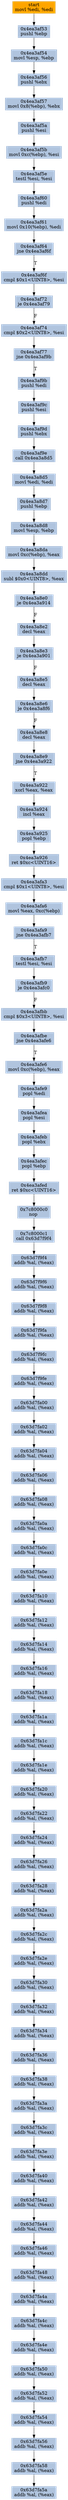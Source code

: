 digraph G {
node[shape=rectangle,style=filled,fillcolor=lightsteelblue,color=lightsteelblue]
bgcolor="transparent"
a0x4ea3af51movl_edi_edi[label="start\nmovl %edi, %edi",color="lightgrey",fillcolor="orange"];
a0x4ea3af53pushl_ebp[label="0x4ea3af53\npushl %ebp"];
a0x4ea3af54movl_esp_ebp[label="0x4ea3af54\nmovl %esp, %ebp"];
a0x4ea3af56pushl_ebx[label="0x4ea3af56\npushl %ebx"];
a0x4ea3af57movl_0x8ebp__ebx[label="0x4ea3af57\nmovl 0x8(%ebp), %ebx"];
a0x4ea3af5apushl_esi[label="0x4ea3af5a\npushl %esi"];
a0x4ea3af5bmovl_0xcebp__esi[label="0x4ea3af5b\nmovl 0xc(%ebp), %esi"];
a0x4ea3af5etestl_esi_esi[label="0x4ea3af5e\ntestl %esi, %esi"];
a0x4ea3af60pushl_edi[label="0x4ea3af60\npushl %edi"];
a0x4ea3af61movl_0x10ebp__edi[label="0x4ea3af61\nmovl 0x10(%ebp), %edi"];
a0x4ea3af64jne_0x4ea3af6f[label="0x4ea3af64\njne 0x4ea3af6f"];
a0x4ea3af6fcmpl_0x1UINT8_esi[label="0x4ea3af6f\ncmpl $0x1<UINT8>, %esi"];
a0x4ea3af72je_0x4ea3af79[label="0x4ea3af72\nje 0x4ea3af79"];
a0x4ea3af74cmpl_0x2UINT8_esi[label="0x4ea3af74\ncmpl $0x2<UINT8>, %esi"];
a0x4ea3af77jne_0x4ea3af9b[label="0x4ea3af77\njne 0x4ea3af9b"];
a0x4ea3af9bpushl_edi[label="0x4ea3af9b\npushl %edi"];
a0x4ea3af9cpushl_esi[label="0x4ea3af9c\npushl %esi"];
a0x4ea3af9dpushl_ebx[label="0x4ea3af9d\npushl %ebx"];
a0x4ea3af9ecall_0x4ea3a8d5[label="0x4ea3af9e\ncall 0x4ea3a8d5"];
a0x4ea3a8d5movl_edi_edi[label="0x4ea3a8d5\nmovl %edi, %edi"];
a0x4ea3a8d7pushl_ebp[label="0x4ea3a8d7\npushl %ebp"];
a0x4ea3a8d8movl_esp_ebp[label="0x4ea3a8d8\nmovl %esp, %ebp"];
a0x4ea3a8damovl_0xcebp__eax[label="0x4ea3a8da\nmovl 0xc(%ebp), %eax"];
a0x4ea3a8ddsubl_0x0UINT8_eax[label="0x4ea3a8dd\nsubl $0x0<UINT8>, %eax"];
a0x4ea3a8e0je_0x4ea3a914[label="0x4ea3a8e0\nje 0x4ea3a914"];
a0x4ea3a8e2decl_eax[label="0x4ea3a8e2\ndecl %eax"];
a0x4ea3a8e3je_0x4ea3a901[label="0x4ea3a8e3\nje 0x4ea3a901"];
a0x4ea3a8e5decl_eax[label="0x4ea3a8e5\ndecl %eax"];
a0x4ea3a8e6je_0x4ea3a8f6[label="0x4ea3a8e6\nje 0x4ea3a8f6"];
a0x4ea3a8e8decl_eax[label="0x4ea3a8e8\ndecl %eax"];
a0x4ea3a8e9jne_0x4ea3a922[label="0x4ea3a8e9\njne 0x4ea3a922"];
a0x4ea3a922xorl_eax_eax[label="0x4ea3a922\nxorl %eax, %eax"];
a0x4ea3a924incl_eax[label="0x4ea3a924\nincl %eax"];
a0x4ea3a925popl_ebp[label="0x4ea3a925\npopl %ebp"];
a0x4ea3a926ret_0xcUINT16[label="0x4ea3a926\nret $0xc<UINT16>"];
a0x4ea3afa3cmpl_0x1UINT8_esi[label="0x4ea3afa3\ncmpl $0x1<UINT8>, %esi"];
a0x4ea3afa6movl_eax_0xcebp_[label="0x4ea3afa6\nmovl %eax, 0xc(%ebp)"];
a0x4ea3afa9jne_0x4ea3afb7[label="0x4ea3afa9\njne 0x4ea3afb7"];
a0x4ea3afb7testl_esi_esi[label="0x4ea3afb7\ntestl %esi, %esi"];
a0x4ea3afb9je_0x4ea3afc0[label="0x4ea3afb9\nje 0x4ea3afc0"];
a0x4ea3afbbcmpl_0x3UINT8_esi[label="0x4ea3afbb\ncmpl $0x3<UINT8>, %esi"];
a0x4ea3afbejne_0x4ea3afe6[label="0x4ea3afbe\njne 0x4ea3afe6"];
a0x4ea3afe6movl_0xcebp__eax[label="0x4ea3afe6\nmovl 0xc(%ebp), %eax"];
a0x4ea3afe9popl_edi[label="0x4ea3afe9\npopl %edi"];
a0x4ea3afeapopl_esi[label="0x4ea3afea\npopl %esi"];
a0x4ea3afebpopl_ebx[label="0x4ea3afeb\npopl %ebx"];
a0x4ea3afecpopl_ebp[label="0x4ea3afec\npopl %ebp"];
a0x4ea3afedret_0xcUINT16[label="0x4ea3afed\nret $0xc<UINT16>"];
a0x7c8000c0nop_[label="0x7c8000c0\nnop "];
a0x7c8000c1call_0x63d7f9f4[label="0x7c8000c1\ncall 0x63d7f9f4"];
a0x63d7f9f4addb_al_eax_[label="0x63d7f9f4\naddb %al, (%eax)"];
a0x63d7f9f6addb_al_eax_[label="0x63d7f9f6\naddb %al, (%eax)"];
a0x63d7f9f8addb_al_eax_[label="0x63d7f9f8\naddb %al, (%eax)"];
a0x63d7f9faaddb_al_eax_[label="0x63d7f9fa\naddb %al, (%eax)"];
a0x63d7f9fcaddb_al_eax_[label="0x63d7f9fc\naddb %al, (%eax)"];
a0x63d7f9feaddb_al_eax_[label="0x63d7f9fe\naddb %al, (%eax)"];
a0x63d7fa00addb_al_eax_[label="0x63d7fa00\naddb %al, (%eax)"];
a0x63d7fa02addb_al_eax_[label="0x63d7fa02\naddb %al, (%eax)"];
a0x63d7fa04addb_al_eax_[label="0x63d7fa04\naddb %al, (%eax)"];
a0x63d7fa06addb_al_eax_[label="0x63d7fa06\naddb %al, (%eax)"];
a0x63d7fa08addb_al_eax_[label="0x63d7fa08\naddb %al, (%eax)"];
a0x63d7fa0aaddb_al_eax_[label="0x63d7fa0a\naddb %al, (%eax)"];
a0x63d7fa0caddb_al_eax_[label="0x63d7fa0c\naddb %al, (%eax)"];
a0x63d7fa0eaddb_al_eax_[label="0x63d7fa0e\naddb %al, (%eax)"];
a0x63d7fa10addb_al_eax_[label="0x63d7fa10\naddb %al, (%eax)"];
a0x63d7fa12addb_al_eax_[label="0x63d7fa12\naddb %al, (%eax)"];
a0x63d7fa14addb_al_eax_[label="0x63d7fa14\naddb %al, (%eax)"];
a0x63d7fa16addb_al_eax_[label="0x63d7fa16\naddb %al, (%eax)"];
a0x63d7fa18addb_al_eax_[label="0x63d7fa18\naddb %al, (%eax)"];
a0x63d7fa1aaddb_al_eax_[label="0x63d7fa1a\naddb %al, (%eax)"];
a0x63d7fa1caddb_al_eax_[label="0x63d7fa1c\naddb %al, (%eax)"];
a0x63d7fa1eaddb_al_eax_[label="0x63d7fa1e\naddb %al, (%eax)"];
a0x63d7fa20addb_al_eax_[label="0x63d7fa20\naddb %al, (%eax)"];
a0x63d7fa22addb_al_eax_[label="0x63d7fa22\naddb %al, (%eax)"];
a0x63d7fa24addb_al_eax_[label="0x63d7fa24\naddb %al, (%eax)"];
a0x63d7fa26addb_al_eax_[label="0x63d7fa26\naddb %al, (%eax)"];
a0x63d7fa28addb_al_eax_[label="0x63d7fa28\naddb %al, (%eax)"];
a0x63d7fa2aaddb_al_eax_[label="0x63d7fa2a\naddb %al, (%eax)"];
a0x63d7fa2caddb_al_eax_[label="0x63d7fa2c\naddb %al, (%eax)"];
a0x63d7fa2eaddb_al_eax_[label="0x63d7fa2e\naddb %al, (%eax)"];
a0x63d7fa30addb_al_eax_[label="0x63d7fa30\naddb %al, (%eax)"];
a0x63d7fa32addb_al_eax_[label="0x63d7fa32\naddb %al, (%eax)"];
a0x63d7fa34addb_al_eax_[label="0x63d7fa34\naddb %al, (%eax)"];
a0x63d7fa36addb_al_eax_[label="0x63d7fa36\naddb %al, (%eax)"];
a0x63d7fa38addb_al_eax_[label="0x63d7fa38\naddb %al, (%eax)"];
a0x63d7fa3aaddb_al_eax_[label="0x63d7fa3a\naddb %al, (%eax)"];
a0x63d7fa3caddb_al_eax_[label="0x63d7fa3c\naddb %al, (%eax)"];
a0x63d7fa3eaddb_al_eax_[label="0x63d7fa3e\naddb %al, (%eax)"];
a0x63d7fa40addb_al_eax_[label="0x63d7fa40\naddb %al, (%eax)"];
a0x63d7fa42addb_al_eax_[label="0x63d7fa42\naddb %al, (%eax)"];
a0x63d7fa44addb_al_eax_[label="0x63d7fa44\naddb %al, (%eax)"];
a0x63d7fa46addb_al_eax_[label="0x63d7fa46\naddb %al, (%eax)"];
a0x63d7fa48addb_al_eax_[label="0x63d7fa48\naddb %al, (%eax)"];
a0x63d7fa4aaddb_al_eax_[label="0x63d7fa4a\naddb %al, (%eax)"];
a0x63d7fa4caddb_al_eax_[label="0x63d7fa4c\naddb %al, (%eax)"];
a0x63d7fa4eaddb_al_eax_[label="0x63d7fa4e\naddb %al, (%eax)"];
a0x63d7fa50addb_al_eax_[label="0x63d7fa50\naddb %al, (%eax)"];
a0x63d7fa52addb_al_eax_[label="0x63d7fa52\naddb %al, (%eax)"];
a0x63d7fa54addb_al_eax_[label="0x63d7fa54\naddb %al, (%eax)"];
a0x63d7fa56addb_al_eax_[label="0x63d7fa56\naddb %al, (%eax)"];
a0x63d7fa58addb_al_eax_[label="0x63d7fa58\naddb %al, (%eax)"];
a0x63d7fa5aaddb_al_eax_[label="0x63d7fa5a\naddb %al, (%eax)"];
a0x4ea3af51movl_edi_edi -> a0x4ea3af53pushl_ebp [color="#000000"];
a0x4ea3af53pushl_ebp -> a0x4ea3af54movl_esp_ebp [color="#000000"];
a0x4ea3af54movl_esp_ebp -> a0x4ea3af56pushl_ebx [color="#000000"];
a0x4ea3af56pushl_ebx -> a0x4ea3af57movl_0x8ebp__ebx [color="#000000"];
a0x4ea3af57movl_0x8ebp__ebx -> a0x4ea3af5apushl_esi [color="#000000"];
a0x4ea3af5apushl_esi -> a0x4ea3af5bmovl_0xcebp__esi [color="#000000"];
a0x4ea3af5bmovl_0xcebp__esi -> a0x4ea3af5etestl_esi_esi [color="#000000"];
a0x4ea3af5etestl_esi_esi -> a0x4ea3af60pushl_edi [color="#000000"];
a0x4ea3af60pushl_edi -> a0x4ea3af61movl_0x10ebp__edi [color="#000000"];
a0x4ea3af61movl_0x10ebp__edi -> a0x4ea3af64jne_0x4ea3af6f [color="#000000"];
a0x4ea3af64jne_0x4ea3af6f -> a0x4ea3af6fcmpl_0x1UINT8_esi [color="#000000",label="T"];
a0x4ea3af6fcmpl_0x1UINT8_esi -> a0x4ea3af72je_0x4ea3af79 [color="#000000"];
a0x4ea3af72je_0x4ea3af79 -> a0x4ea3af74cmpl_0x2UINT8_esi [color="#000000",label="F"];
a0x4ea3af74cmpl_0x2UINT8_esi -> a0x4ea3af77jne_0x4ea3af9b [color="#000000"];
a0x4ea3af77jne_0x4ea3af9b -> a0x4ea3af9bpushl_edi [color="#000000",label="T"];
a0x4ea3af9bpushl_edi -> a0x4ea3af9cpushl_esi [color="#000000"];
a0x4ea3af9cpushl_esi -> a0x4ea3af9dpushl_ebx [color="#000000"];
a0x4ea3af9dpushl_ebx -> a0x4ea3af9ecall_0x4ea3a8d5 [color="#000000"];
a0x4ea3af9ecall_0x4ea3a8d5 -> a0x4ea3a8d5movl_edi_edi [color="#000000"];
a0x4ea3a8d5movl_edi_edi -> a0x4ea3a8d7pushl_ebp [color="#000000"];
a0x4ea3a8d7pushl_ebp -> a0x4ea3a8d8movl_esp_ebp [color="#000000"];
a0x4ea3a8d8movl_esp_ebp -> a0x4ea3a8damovl_0xcebp__eax [color="#000000"];
a0x4ea3a8damovl_0xcebp__eax -> a0x4ea3a8ddsubl_0x0UINT8_eax [color="#000000"];
a0x4ea3a8ddsubl_0x0UINT8_eax -> a0x4ea3a8e0je_0x4ea3a914 [color="#000000"];
a0x4ea3a8e0je_0x4ea3a914 -> a0x4ea3a8e2decl_eax [color="#000000",label="F"];
a0x4ea3a8e2decl_eax -> a0x4ea3a8e3je_0x4ea3a901 [color="#000000"];
a0x4ea3a8e3je_0x4ea3a901 -> a0x4ea3a8e5decl_eax [color="#000000",label="F"];
a0x4ea3a8e5decl_eax -> a0x4ea3a8e6je_0x4ea3a8f6 [color="#000000"];
a0x4ea3a8e6je_0x4ea3a8f6 -> a0x4ea3a8e8decl_eax [color="#000000",label="F"];
a0x4ea3a8e8decl_eax -> a0x4ea3a8e9jne_0x4ea3a922 [color="#000000"];
a0x4ea3a8e9jne_0x4ea3a922 -> a0x4ea3a922xorl_eax_eax [color="#000000",label="T"];
a0x4ea3a922xorl_eax_eax -> a0x4ea3a924incl_eax [color="#000000"];
a0x4ea3a924incl_eax -> a0x4ea3a925popl_ebp [color="#000000"];
a0x4ea3a925popl_ebp -> a0x4ea3a926ret_0xcUINT16 [color="#000000"];
a0x4ea3a926ret_0xcUINT16 -> a0x4ea3afa3cmpl_0x1UINT8_esi [color="#000000"];
a0x4ea3afa3cmpl_0x1UINT8_esi -> a0x4ea3afa6movl_eax_0xcebp_ [color="#000000"];
a0x4ea3afa6movl_eax_0xcebp_ -> a0x4ea3afa9jne_0x4ea3afb7 [color="#000000"];
a0x4ea3afa9jne_0x4ea3afb7 -> a0x4ea3afb7testl_esi_esi [color="#000000",label="T"];
a0x4ea3afb7testl_esi_esi -> a0x4ea3afb9je_0x4ea3afc0 [color="#000000"];
a0x4ea3afb9je_0x4ea3afc0 -> a0x4ea3afbbcmpl_0x3UINT8_esi [color="#000000",label="F"];
a0x4ea3afbbcmpl_0x3UINT8_esi -> a0x4ea3afbejne_0x4ea3afe6 [color="#000000"];
a0x4ea3afbejne_0x4ea3afe6 -> a0x4ea3afe6movl_0xcebp__eax [color="#000000",label="T"];
a0x4ea3afe6movl_0xcebp__eax -> a0x4ea3afe9popl_edi [color="#000000"];
a0x4ea3afe9popl_edi -> a0x4ea3afeapopl_esi [color="#000000"];
a0x4ea3afeapopl_esi -> a0x4ea3afebpopl_ebx [color="#000000"];
a0x4ea3afebpopl_ebx -> a0x4ea3afecpopl_ebp [color="#000000"];
a0x4ea3afecpopl_ebp -> a0x4ea3afedret_0xcUINT16 [color="#000000"];
a0x4ea3afedret_0xcUINT16 -> a0x7c8000c0nop_ [color="#000000"];
a0x7c8000c0nop_ -> a0x7c8000c1call_0x63d7f9f4 [color="#000000"];
a0x7c8000c1call_0x63d7f9f4 -> a0x63d7f9f4addb_al_eax_ [color="#000000"];
a0x63d7f9f4addb_al_eax_ -> a0x63d7f9f6addb_al_eax_ [color="#000000"];
a0x63d7f9f6addb_al_eax_ -> a0x63d7f9f8addb_al_eax_ [color="#000000"];
a0x63d7f9f8addb_al_eax_ -> a0x63d7f9faaddb_al_eax_ [color="#000000"];
a0x63d7f9faaddb_al_eax_ -> a0x63d7f9fcaddb_al_eax_ [color="#000000"];
a0x63d7f9fcaddb_al_eax_ -> a0x63d7f9feaddb_al_eax_ [color="#000000"];
a0x63d7f9feaddb_al_eax_ -> a0x63d7fa00addb_al_eax_ [color="#000000"];
a0x63d7fa00addb_al_eax_ -> a0x63d7fa02addb_al_eax_ [color="#000000"];
a0x63d7fa02addb_al_eax_ -> a0x63d7fa04addb_al_eax_ [color="#000000"];
a0x63d7fa04addb_al_eax_ -> a0x63d7fa06addb_al_eax_ [color="#000000"];
a0x63d7fa06addb_al_eax_ -> a0x63d7fa08addb_al_eax_ [color="#000000"];
a0x63d7fa08addb_al_eax_ -> a0x63d7fa0aaddb_al_eax_ [color="#000000"];
a0x63d7fa0aaddb_al_eax_ -> a0x63d7fa0caddb_al_eax_ [color="#000000"];
a0x63d7fa0caddb_al_eax_ -> a0x63d7fa0eaddb_al_eax_ [color="#000000"];
a0x63d7fa0eaddb_al_eax_ -> a0x63d7fa10addb_al_eax_ [color="#000000"];
a0x63d7fa10addb_al_eax_ -> a0x63d7fa12addb_al_eax_ [color="#000000"];
a0x63d7fa12addb_al_eax_ -> a0x63d7fa14addb_al_eax_ [color="#000000"];
a0x63d7fa14addb_al_eax_ -> a0x63d7fa16addb_al_eax_ [color="#000000"];
a0x63d7fa16addb_al_eax_ -> a0x63d7fa18addb_al_eax_ [color="#000000"];
a0x63d7fa18addb_al_eax_ -> a0x63d7fa1aaddb_al_eax_ [color="#000000"];
a0x63d7fa1aaddb_al_eax_ -> a0x63d7fa1caddb_al_eax_ [color="#000000"];
a0x63d7fa1caddb_al_eax_ -> a0x63d7fa1eaddb_al_eax_ [color="#000000"];
a0x63d7fa1eaddb_al_eax_ -> a0x63d7fa20addb_al_eax_ [color="#000000"];
a0x63d7fa20addb_al_eax_ -> a0x63d7fa22addb_al_eax_ [color="#000000"];
a0x63d7fa22addb_al_eax_ -> a0x63d7fa24addb_al_eax_ [color="#000000"];
a0x63d7fa24addb_al_eax_ -> a0x63d7fa26addb_al_eax_ [color="#000000"];
a0x63d7fa26addb_al_eax_ -> a0x63d7fa28addb_al_eax_ [color="#000000"];
a0x63d7fa28addb_al_eax_ -> a0x63d7fa2aaddb_al_eax_ [color="#000000"];
a0x63d7fa2aaddb_al_eax_ -> a0x63d7fa2caddb_al_eax_ [color="#000000"];
a0x63d7fa2caddb_al_eax_ -> a0x63d7fa2eaddb_al_eax_ [color="#000000"];
a0x63d7fa2eaddb_al_eax_ -> a0x63d7fa30addb_al_eax_ [color="#000000"];
a0x63d7fa30addb_al_eax_ -> a0x63d7fa32addb_al_eax_ [color="#000000"];
a0x63d7fa32addb_al_eax_ -> a0x63d7fa34addb_al_eax_ [color="#000000"];
a0x63d7fa34addb_al_eax_ -> a0x63d7fa36addb_al_eax_ [color="#000000"];
a0x63d7fa36addb_al_eax_ -> a0x63d7fa38addb_al_eax_ [color="#000000"];
a0x63d7fa38addb_al_eax_ -> a0x63d7fa3aaddb_al_eax_ [color="#000000"];
a0x63d7fa3aaddb_al_eax_ -> a0x63d7fa3caddb_al_eax_ [color="#000000"];
a0x63d7fa3caddb_al_eax_ -> a0x63d7fa3eaddb_al_eax_ [color="#000000"];
a0x63d7fa3eaddb_al_eax_ -> a0x63d7fa40addb_al_eax_ [color="#000000"];
a0x63d7fa40addb_al_eax_ -> a0x63d7fa42addb_al_eax_ [color="#000000"];
a0x63d7fa42addb_al_eax_ -> a0x63d7fa44addb_al_eax_ [color="#000000"];
a0x63d7fa44addb_al_eax_ -> a0x63d7fa46addb_al_eax_ [color="#000000"];
a0x63d7fa46addb_al_eax_ -> a0x63d7fa48addb_al_eax_ [color="#000000"];
a0x63d7fa48addb_al_eax_ -> a0x63d7fa4aaddb_al_eax_ [color="#000000"];
a0x63d7fa4aaddb_al_eax_ -> a0x63d7fa4caddb_al_eax_ [color="#000000"];
a0x63d7fa4caddb_al_eax_ -> a0x63d7fa4eaddb_al_eax_ [color="#000000"];
a0x63d7fa4eaddb_al_eax_ -> a0x63d7fa50addb_al_eax_ [color="#000000"];
a0x63d7fa50addb_al_eax_ -> a0x63d7fa52addb_al_eax_ [color="#000000"];
a0x63d7fa52addb_al_eax_ -> a0x63d7fa54addb_al_eax_ [color="#000000"];
a0x63d7fa54addb_al_eax_ -> a0x63d7fa56addb_al_eax_ [color="#000000"];
a0x63d7fa56addb_al_eax_ -> a0x63d7fa58addb_al_eax_ [color="#000000"];
a0x63d7fa58addb_al_eax_ -> a0x63d7fa5aaddb_al_eax_ [color="#000000"];
}

